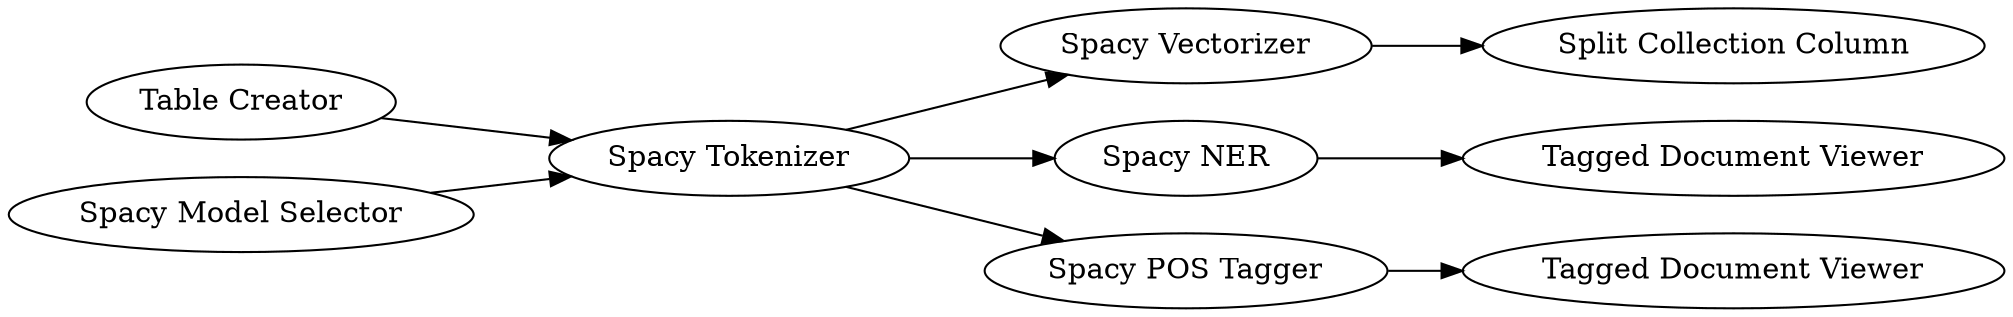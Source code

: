digraph {
	"-5433685323994592138_6" [label="Table Creator"]
	"-5433685323994592138_2" [label="Spacy Tokenizer"]
	"-5433685323994592138_9" [label="Split Collection Column"]
	"-5433685323994592138_1" [label="Spacy Model Selector"]
	"-5433685323994592138_7" [label="Tagged Document Viewer"]
	"-5433685323994592138_5" [label="Spacy Vectorizer"]
	"-5433685323994592138_4" [label="Spacy NER"]
	"-5433685323994592138_3" [label="Spacy POS Tagger"]
	"-5433685323994592138_8" [label="Tagged Document Viewer"]
	"-5433685323994592138_2" -> "-5433685323994592138_4"
	"-5433685323994592138_5" -> "-5433685323994592138_9"
	"-5433685323994592138_2" -> "-5433685323994592138_5"
	"-5433685323994592138_2" -> "-5433685323994592138_3"
	"-5433685323994592138_6" -> "-5433685323994592138_2"
	"-5433685323994592138_1" -> "-5433685323994592138_2"
	"-5433685323994592138_4" -> "-5433685323994592138_7"
	"-5433685323994592138_3" -> "-5433685323994592138_8"
	rankdir=LR
}
